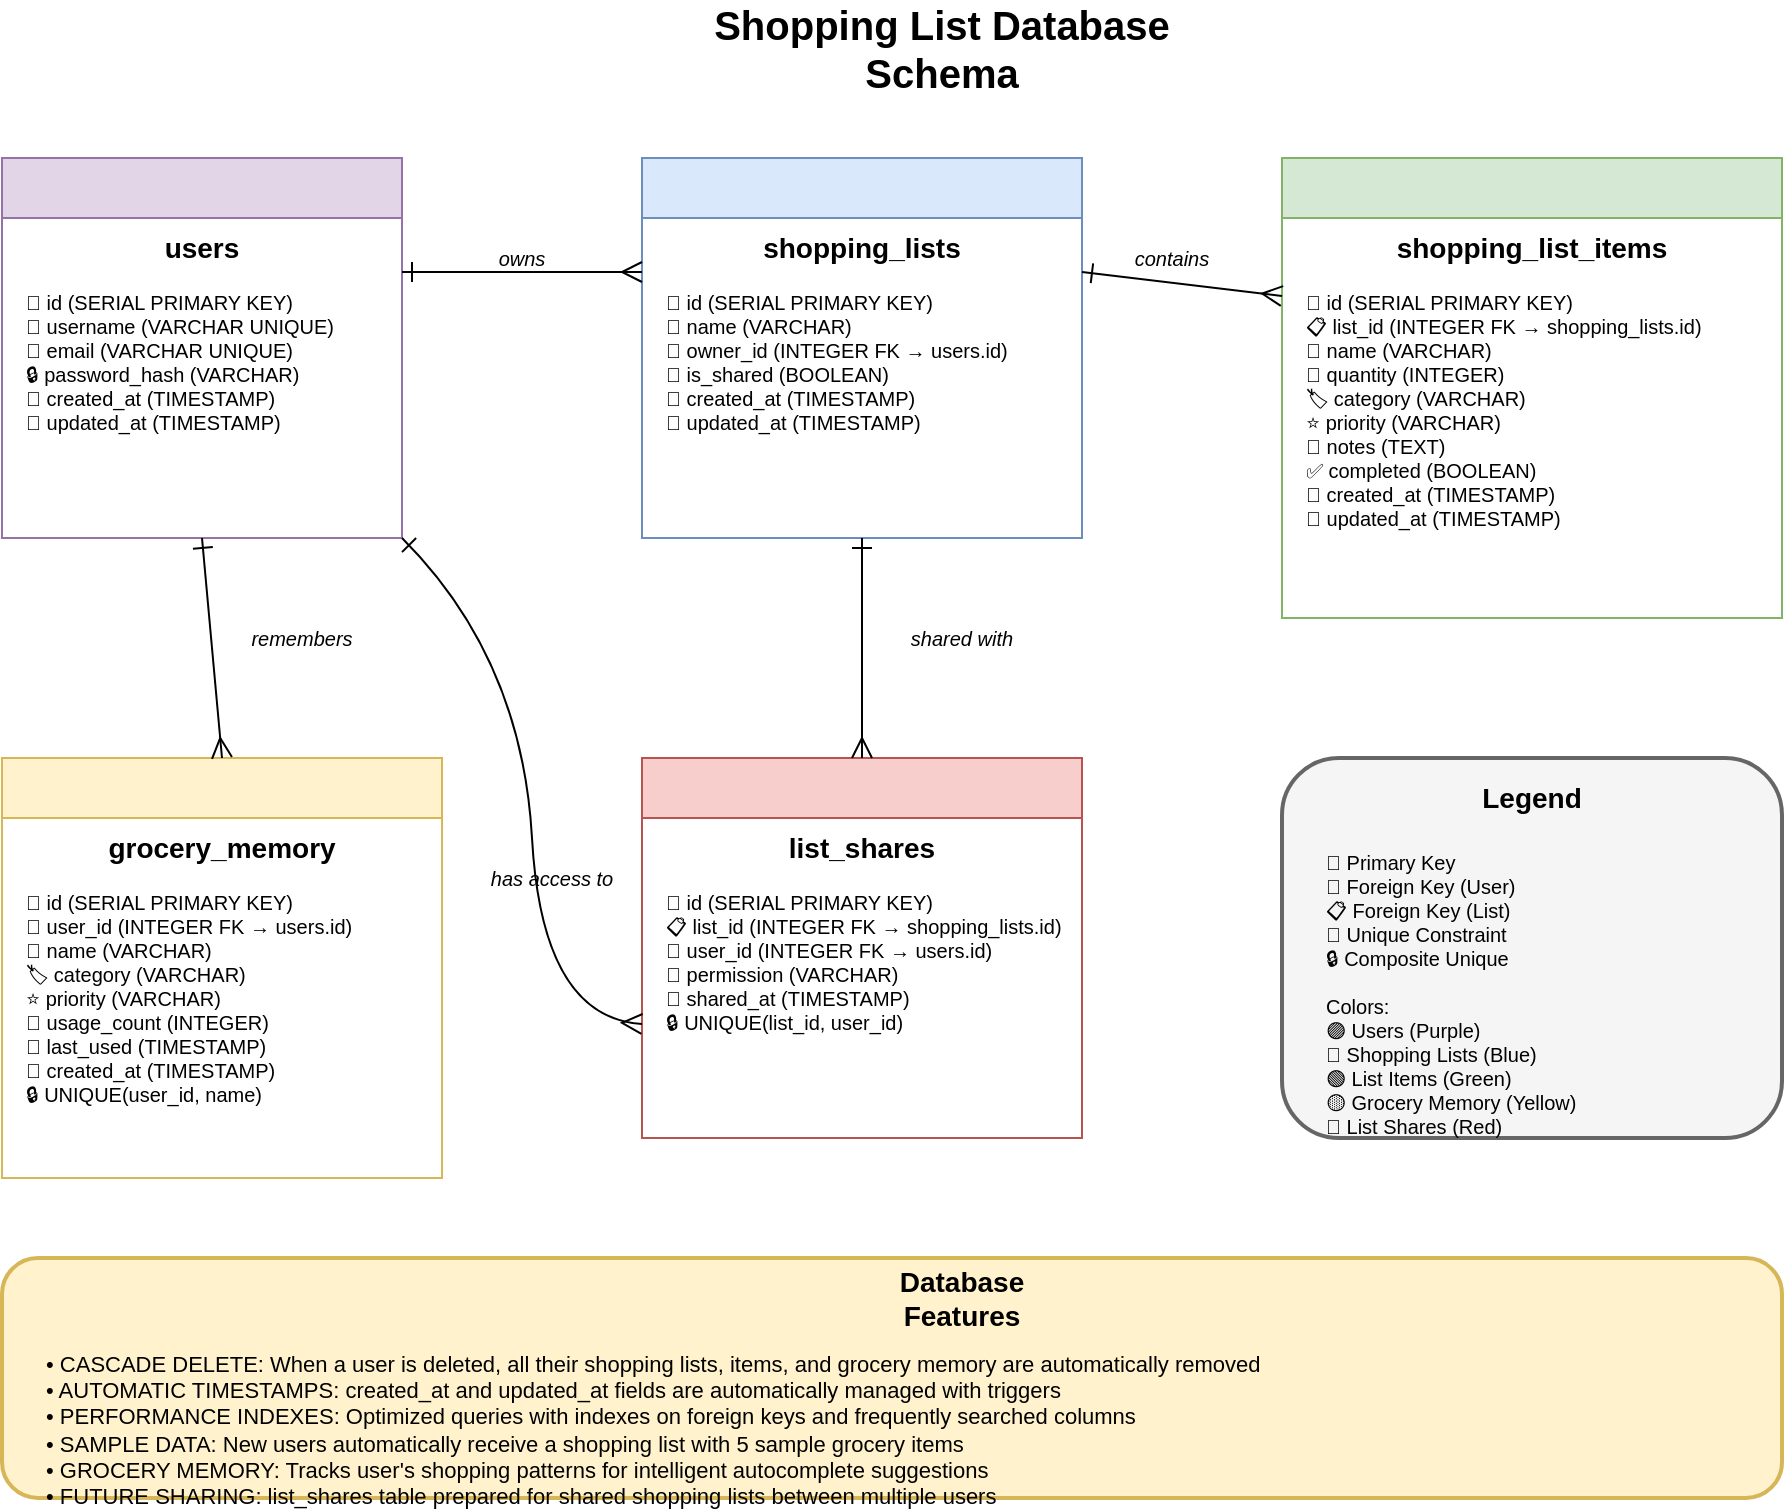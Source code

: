 <mxfile version="24.2.5">
  <diagram name="Shopping List Database Schema" id="shopping-list-db">
    <mxGraphModel dx="1422" dy="794" grid="1" gridSize="10" guides="1" tooltips="1" connect="1" arrows="1" fold="1" page="1" pageScale="1" pageWidth="1169" pageHeight="827" math="0" shadow="0">
      <root>
        <mxCell id="0" />
        <mxCell id="1" parent="0" />
        
        <!-- Title -->
        <mxCell id="title" value="Shopping List Database Schema" style="text;html=1;strokeColor=none;fillColor=none;align=center;verticalAlign=middle;whiteSpace=wrap;rounded=0;fontSize=20;fontStyle=1" vertex="1" parent="1">
          <mxGeometry x="400" y="30" width="300" height="30" as="geometry" />
        </mxCell>
        
        <!-- Users Table -->
        <mxCell id="users-table" value="" style="swimlane;fontStyle=1;align=center;verticalAlign=top;childLayout=stackLayout;horizontal=1;startSize=30;horizontalStack=0;resizeParent=1;resizeParentMax=0;resizeLast=0;collapsible=0;marginBottom=0;fillColor=#e1d5e7;strokeColor=#9673a6;" vertex="1" parent="1">
          <mxGeometry x="80" y="100" width="200" height="190" as="geometry" />
        </mxCell>
        <mxCell id="users-title" value="users" style="text;strokeColor=none;fillColor=none;align=center;verticalAlign=middle;whiteSpace=wrap;rounded=0;fontStyle=1;fontSize=14;" vertex="1" parent="users-table">
          <mxGeometry y="30" width="200" height="30" as="geometry" />
        </mxCell>
        <mxCell id="users-fields" value="🔑 id (SERIAL PRIMARY KEY)&#xa;📧 username (VARCHAR UNIQUE)&#xa;📧 email (VARCHAR UNIQUE)&#xa;🔒 password_hash (VARCHAR)&#xa;📅 created_at (TIMESTAMP)&#xa;📅 updated_at (TIMESTAMP)" style="text;strokeColor=none;fillColor=none;align=left;verticalAlign=top;whiteSpace=wrap;rounded=0;fontSize=10;spacingLeft=10;" vertex="1" parent="users-table">
          <mxGeometry y="60" width="200" height="130" as="geometry" />
        </mxCell>

        <!-- Shopping Lists Table -->
        <mxCell id="lists-table" value="" style="swimlane;fontStyle=1;align=center;verticalAlign=top;childLayout=stackLayout;horizontal=1;startSize=30;horizontalStack=0;resizeParent=1;resizeParentMax=0;resizeLast=0;collapsible=0;marginBottom=0;fillColor=#dae8fc;strokeColor=#6c8ebf;" vertex="1" parent="1">
          <mxGeometry x="400" y="100" width="220" height="190" as="geometry" />
        </mxCell>
        <mxCell id="lists-title" value="shopping_lists" style="text;strokeColor=none;fillColor=none;align=center;verticalAlign=middle;whiteSpace=wrap;rounded=0;fontStyle=1;fontSize=14;" vertex="1" parent="lists-table">
          <mxGeometry y="30" width="220" height="30" as="geometry" />
        </mxCell>
        <mxCell id="lists-fields" value="🔑 id (SERIAL PRIMARY KEY)&#xa;📝 name (VARCHAR)&#xa;👤 owner_id (INTEGER FK → users.id)&#xa;🔗 is_shared (BOOLEAN)&#xa;📅 created_at (TIMESTAMP)&#xa;📅 updated_at (TIMESTAMP)" style="text;strokeColor=none;fillColor=none;align=left;verticalAlign=top;whiteSpace=wrap;rounded=0;fontSize=10;spacingLeft=10;" vertex="1" parent="lists-table">
          <mxGeometry y="60" width="220" height="130" as="geometry" />
        </mxCell>

        <!-- Shopping List Items Table -->
        <mxCell id="items-table" value="" style="swimlane;fontStyle=1;align=center;verticalAlign=top;childLayout=stackLayout;horizontal=1;startSize=30;horizontalStack=0;resizeParent=1;resizeParentMax=0;resizeLast=0;collapsible=0;marginBottom=0;fillColor=#d5e8d4;strokeColor=#82b366;" vertex="1" parent="1">
          <mxGeometry x="720" y="100" width="250" height="230" as="geometry" />
        </mxCell>
        <mxCell id="items-title" value="shopping_list_items" style="text;strokeColor=none;fillColor=none;align=center;verticalAlign=middle;whiteSpace=wrap;rounded=0;fontStyle=1;fontSize=14;" vertex="1" parent="items-table">
          <mxGeometry y="30" width="250" height="30" as="geometry" />
        </mxCell>
        <mxCell id="items-fields" value="🔑 id (SERIAL PRIMARY KEY)&#xa;📋 list_id (INTEGER FK → shopping_lists.id)&#xa;📝 name (VARCHAR)&#xa;🔢 quantity (INTEGER)&#xa;🏷️ category (VARCHAR)&#xa;⭐ priority (VARCHAR)&#xa;📝 notes (TEXT)&#xa;✅ completed (BOOLEAN)&#xa;📅 created_at (TIMESTAMP)&#xa;📅 updated_at (TIMESTAMP)" style="text;strokeColor=none;fillColor=none;align=left;verticalAlign=top;whiteSpace=wrap;rounded=0;fontSize=10;spacingLeft=10;" vertex="1" parent="items-table">
          <mxGeometry y="60" width="250" height="170" as="geometry" />
        </mxCell>

        <!-- Grocery Memory Table -->
        <mxCell id="memory-table" value="" style="swimlane;fontStyle=1;align=center;verticalAlign=top;childLayout=stackLayout;horizontal=1;startSize=30;horizontalStack=0;resizeParent=1;resizeParentMax=0;resizeLast=0;collapsible=0;marginBottom=0;fillColor=#fff2cc;strokeColor=#d6b656;" vertex="1" parent="1">
          <mxGeometry x="80" y="400" width="220" height="210" as="geometry" />
        </mxCell>
        <mxCell id="memory-title" value="grocery_memory" style="text;strokeColor=none;fillColor=none;align=center;verticalAlign=middle;whiteSpace=wrap;rounded=0;fontStyle=1;fontSize=14;" vertex="1" parent="memory-table">
          <mxGeometry y="30" width="220" height="30" as="geometry" />
        </mxCell>
        <mxCell id="memory-fields" value="🔑 id (SERIAL PRIMARY KEY)&#xa;👤 user_id (INTEGER FK → users.id)&#xa;📝 name (VARCHAR)&#xa;🏷️ category (VARCHAR)&#xa;⭐ priority (VARCHAR)&#xa;🔢 usage_count (INTEGER)&#xa;📅 last_used (TIMESTAMP)&#xa;📅 created_at (TIMESTAMP)&#xa;🔒 UNIQUE(user_id, name)" style="text;strokeColor=none;fillColor=none;align=left;verticalAlign=top;whiteSpace=wrap;rounded=0;fontSize=10;spacingLeft=10;" vertex="1" parent="memory-table">
          <mxGeometry y="60" width="220" height="150" as="geometry" />
        </mxCell>

        <!-- List Shares Table (Future Feature) -->
        <mxCell id="shares-table" value="" style="swimlane;fontStyle=1;align=center;verticalAlign=top;childLayout=stackLayout;horizontal=1;startSize=30;horizontalStack=0;resizeParent=1;resizeParentMax=0;resizeLast=0;collapsible=0;marginBottom=0;fillColor=#f8cecc;strokeColor=#b85450;" vertex="1" parent="1">
          <mxGeometry x="400" y="400" width="220" height="190" as="geometry" />
        </mxCell>
        <mxCell id="shares-title" value="list_shares" style="text;strokeColor=none;fillColor=none;align=center;verticalAlign=middle;whiteSpace=wrap;rounded=0;fontStyle=1;fontSize=14;" vertex="1" parent="shares-table">
          <mxGeometry y="30" width="220" height="30" as="geometry" />
        </mxCell>
        <mxCell id="shares-fields" value="🔑 id (SERIAL PRIMARY KEY)&#xa;📋 list_id (INTEGER FK → shopping_lists.id)&#xa;👤 user_id (INTEGER FK → users.id)&#xa;🔐 permission (VARCHAR)&#xa;📅 shared_at (TIMESTAMP)&#xa;🔒 UNIQUE(list_id, user_id)" style="text;strokeColor=none;fillColor=none;align=left;verticalAlign=top;whiteSpace=wrap;rounded=0;fontSize=10;spacingLeft=10;" vertex="1" parent="shares-table">
          <mxGeometry y="60" width="220" height="130" as="geometry" />
        </mxCell>

        <!-- Relationships -->
        <!-- Users → Shopping Lists (1:N) -->
        <mxCell id="users-lists-rel" value="" style="endArrow=ERmany;startArrow=ERone;endFill=0;startFill=0;endSize=8;startSize=8;curved=0;exitX=1;exitY=0.3;exitDx=0;exitDy=0;entryX=0;entryY=0.3;entryDx=0;entryDy=0;" edge="1" parent="1" source="users-table" target="lists-table">
          <mxGeometry width="100" height="100" relative="1" as="geometry">
            <mxPoint x="300" y="200" as="sourcePoint" />
            <mxPoint x="400" y="100" as="targetPoint" />
          </mxGeometry>
        </mxCell>
        <mxCell id="users-lists-label" value="owns" style="text;html=1;align=center;verticalAlign=middle;whiteSpace=wrap;rounded=0;fontSize=10;fontStyle=2;" vertex="1" parent="1">
          <mxGeometry x="320" y="140" width="40" height="20" as="geometry" />
        </mxCell>

        <!-- Shopping Lists → Shopping List Items (1:N) -->
        <mxCell id="lists-items-rel" value="" style="endArrow=ERmany;startArrow=ERone;endFill=0;startFill=0;endSize=8;startSize=8;curved=0;exitX=1;exitY=0.3;exitDx=0;exitDy=0;entryX=0;entryY=0.3;entryDx=0;entryDy=0;" edge="1" parent="1" source="lists-table" target="items-table">
          <mxGeometry width="100" height="100" relative="1" as="geometry">
            <mxPoint x="620" y="200" as="sourcePoint" />
            <mxPoint x="720" y="100" as="targetPoint" />
          </mxGeometry>
        </mxCell>
        <mxCell id="lists-items-label" value="contains" style="text;html=1;align=center;verticalAlign=middle;whiteSpace=wrap;rounded=0;fontSize=10;fontStyle=2;" vertex="1" parent="1">
          <mxGeometry x="640" y="140" width="50" height="20" as="geometry" />
        </mxCell>

        <!-- Users → Grocery Memory (1:N) -->
        <mxCell id="users-memory-rel" value="" style="endArrow=ERmany;startArrow=ERone;endFill=0;startFill=0;endSize=8;startSize=8;curved=0;exitX=0.5;exitY=1;exitDx=0;exitDy=0;entryX=0.5;entryY=0;entryDx=0;entryDy=0;" edge="1" parent="1" source="users-table" target="memory-table">
          <mxGeometry width="100" height="100" relative="1" as="geometry">
            <mxPoint x="180" y="320" as="sourcePoint" />
            <mxPoint x="280" y="220" as="targetPoint" />
          </mxGeometry>
        </mxCell>
        <mxCell id="users-memory-label" value="remembers" style="text;html=1;align=center;verticalAlign=middle;whiteSpace=wrap;rounded=0;fontSize=10;fontStyle=2;" vertex="1" parent="1">
          <mxGeometry x="200" y="330" width="60" height="20" as="geometry" />
        </mxCell>

        <!-- Shopping Lists → List Shares (1:N) -->
        <mxCell id="lists-shares-rel" value="" style="endArrow=ERmany;startArrow=ERone;endFill=0;startFill=0;endSize=8;startSize=8;curved=0;exitX=0.5;exitY=1;exitDx=0;exitDy=0;entryX=0.5;entryY=0;entryDx=0;entryDy=0;" edge="1" parent="1" source="lists-table" target="shares-table">
          <mxGeometry width="100" height="100" relative="1" as="geometry">
            <mxPoint x="510" y="320" as="sourcePoint" />
            <mxPoint x="610" y="220" as="targetPoint" />
          </mxGeometry>
        </mxCell>
        <mxCell id="lists-shares-label" value="shared with" style="text;html=1;align=center;verticalAlign=middle;whiteSpace=wrap;rounded=0;fontSize=10;fontStyle=2;" vertex="1" parent="1">
          <mxGeometry x="530" y="330" width="60" height="20" as="geometry" />
        </mxCell>

        <!-- Users → List Shares (1:N) -->
        <mxCell id="users-shares-rel" value="" style="endArrow=ERmany;startArrow=ERone;endFill=0;startFill=0;endSize=8;startSize=8;curved=1;exitX=1;exitY=1;exitDx=0;exitDy=0;entryX=0;entryY=0.7;entryDx=0;entryDy=0;" edge="1" parent="1" source="users-table" target="shares-table">
          <mxGeometry width="100" height="100" relative="1" as="geometry">
            <mxPoint x="300" y="400" as="sourcePoint" />
            <mxPoint x="400" y="300" as="targetPoint" />
            <Array as="points">
              <mxPoint x="340" y="350" />
              <mxPoint x="350" y="530" />
            </Array>
          </mxGeometry>
        </mxCell>
        <mxCell id="users-shares-label" value="has access to" style="text;html=1;align=center;verticalAlign=middle;whiteSpace=wrap;rounded=0;fontSize=10;fontStyle=2;" vertex="1" parent="1">
          <mxGeometry x="320" y="450" width="70" height="20" as="geometry" />
        </mxCell>

        <!-- Legend -->
        <mxCell id="legend-box" value="" style="rounded=1;whiteSpace=wrap;html=1;fillColor=#f5f5f5;strokeColor=#666666;strokeWidth=2;" vertex="1" parent="1">
          <mxGeometry x="720" y="400" width="250" height="190" as="geometry" />
        </mxCell>
        <mxCell id="legend-title" value="Legend" style="text;html=1;strokeColor=none;fillColor=none;align=center;verticalAlign=middle;whiteSpace=wrap;rounded=0;fontStyle=1;fontSize=14;" vertex="1" parent="1">
          <mxGeometry x="820" y="410" width="50" height="20" as="geometry" />
        </mxCell>
        <mxCell id="legend-content" value="🔑 Primary Key&#xa;👤 Foreign Key (User)&#xa;📋 Foreign Key (List)&#xa;📧 Unique Constraint&#xa;🔒 Composite Unique&#xa;&#xa;Colors:&#xa;🟣 Users (Purple)&#xa;🔵 Shopping Lists (Blue)&#xa;🟢 List Items (Green)&#xa;🟡 Grocery Memory (Yellow)&#xa;🔴 List Shares (Red)" style="text;strokeColor=none;fillColor=none;align=left;verticalAlign=top;whiteSpace=wrap;rounded=0;fontSize=10;spacingLeft=10;" vertex="1" parent="1">
          <mxGeometry x="730" y="440" width="230" height="140" as="geometry" />
        </mxCell>

        <!-- Notes -->
        <mxCell id="notes-box" value="" style="rounded=1;whiteSpace=wrap;html=1;fillColor=#fff2cc;strokeColor=#d6b656;strokeWidth=2;" vertex="1" parent="1">
          <mxGeometry x="80" y="650" width="890" height="120" as="geometry" />
        </mxCell>
        <mxCell id="notes-title" value="Database Features" style="text;html=1;strokeColor=none;fillColor=none;align=center;verticalAlign=middle;whiteSpace=wrap;rounded=0;fontStyle=1;fontSize=14;" vertex="1" parent="1">
          <mxGeometry x="500" y="660" width="120" height="20" as="geometry" />
        </mxCell>
        <mxCell id="notes-content" value="• CASCADE DELETE: When a user is deleted, all their shopping lists, items, and grocery memory are automatically removed&#xa;• AUTOMATIC TIMESTAMPS: created_at and updated_at fields are automatically managed with triggers&#xa;• PERFORMANCE INDEXES: Optimized queries with indexes on foreign keys and frequently searched columns&#xa;• SAMPLE DATA: New users automatically receive a shopping list with 5 sample grocery items&#xa;• GROCERY MEMORY: Tracks user's shopping patterns for intelligent autocomplete suggestions&#xa;• FUTURE SHARING: list_shares table prepared for shared shopping lists between multiple users" style="text;strokeColor=none;fillColor=none;align=left;verticalAlign=top;whiteSpace=wrap;rounded=0;fontSize=11;spacingLeft=10;" vertex="1" parent="1">
          <mxGeometry x="90" y="690" width="870" height="70" as="geometry" />
        </mxCell>

      </root>
    </mxGraphModel>
  </diagram>
</mxfile>